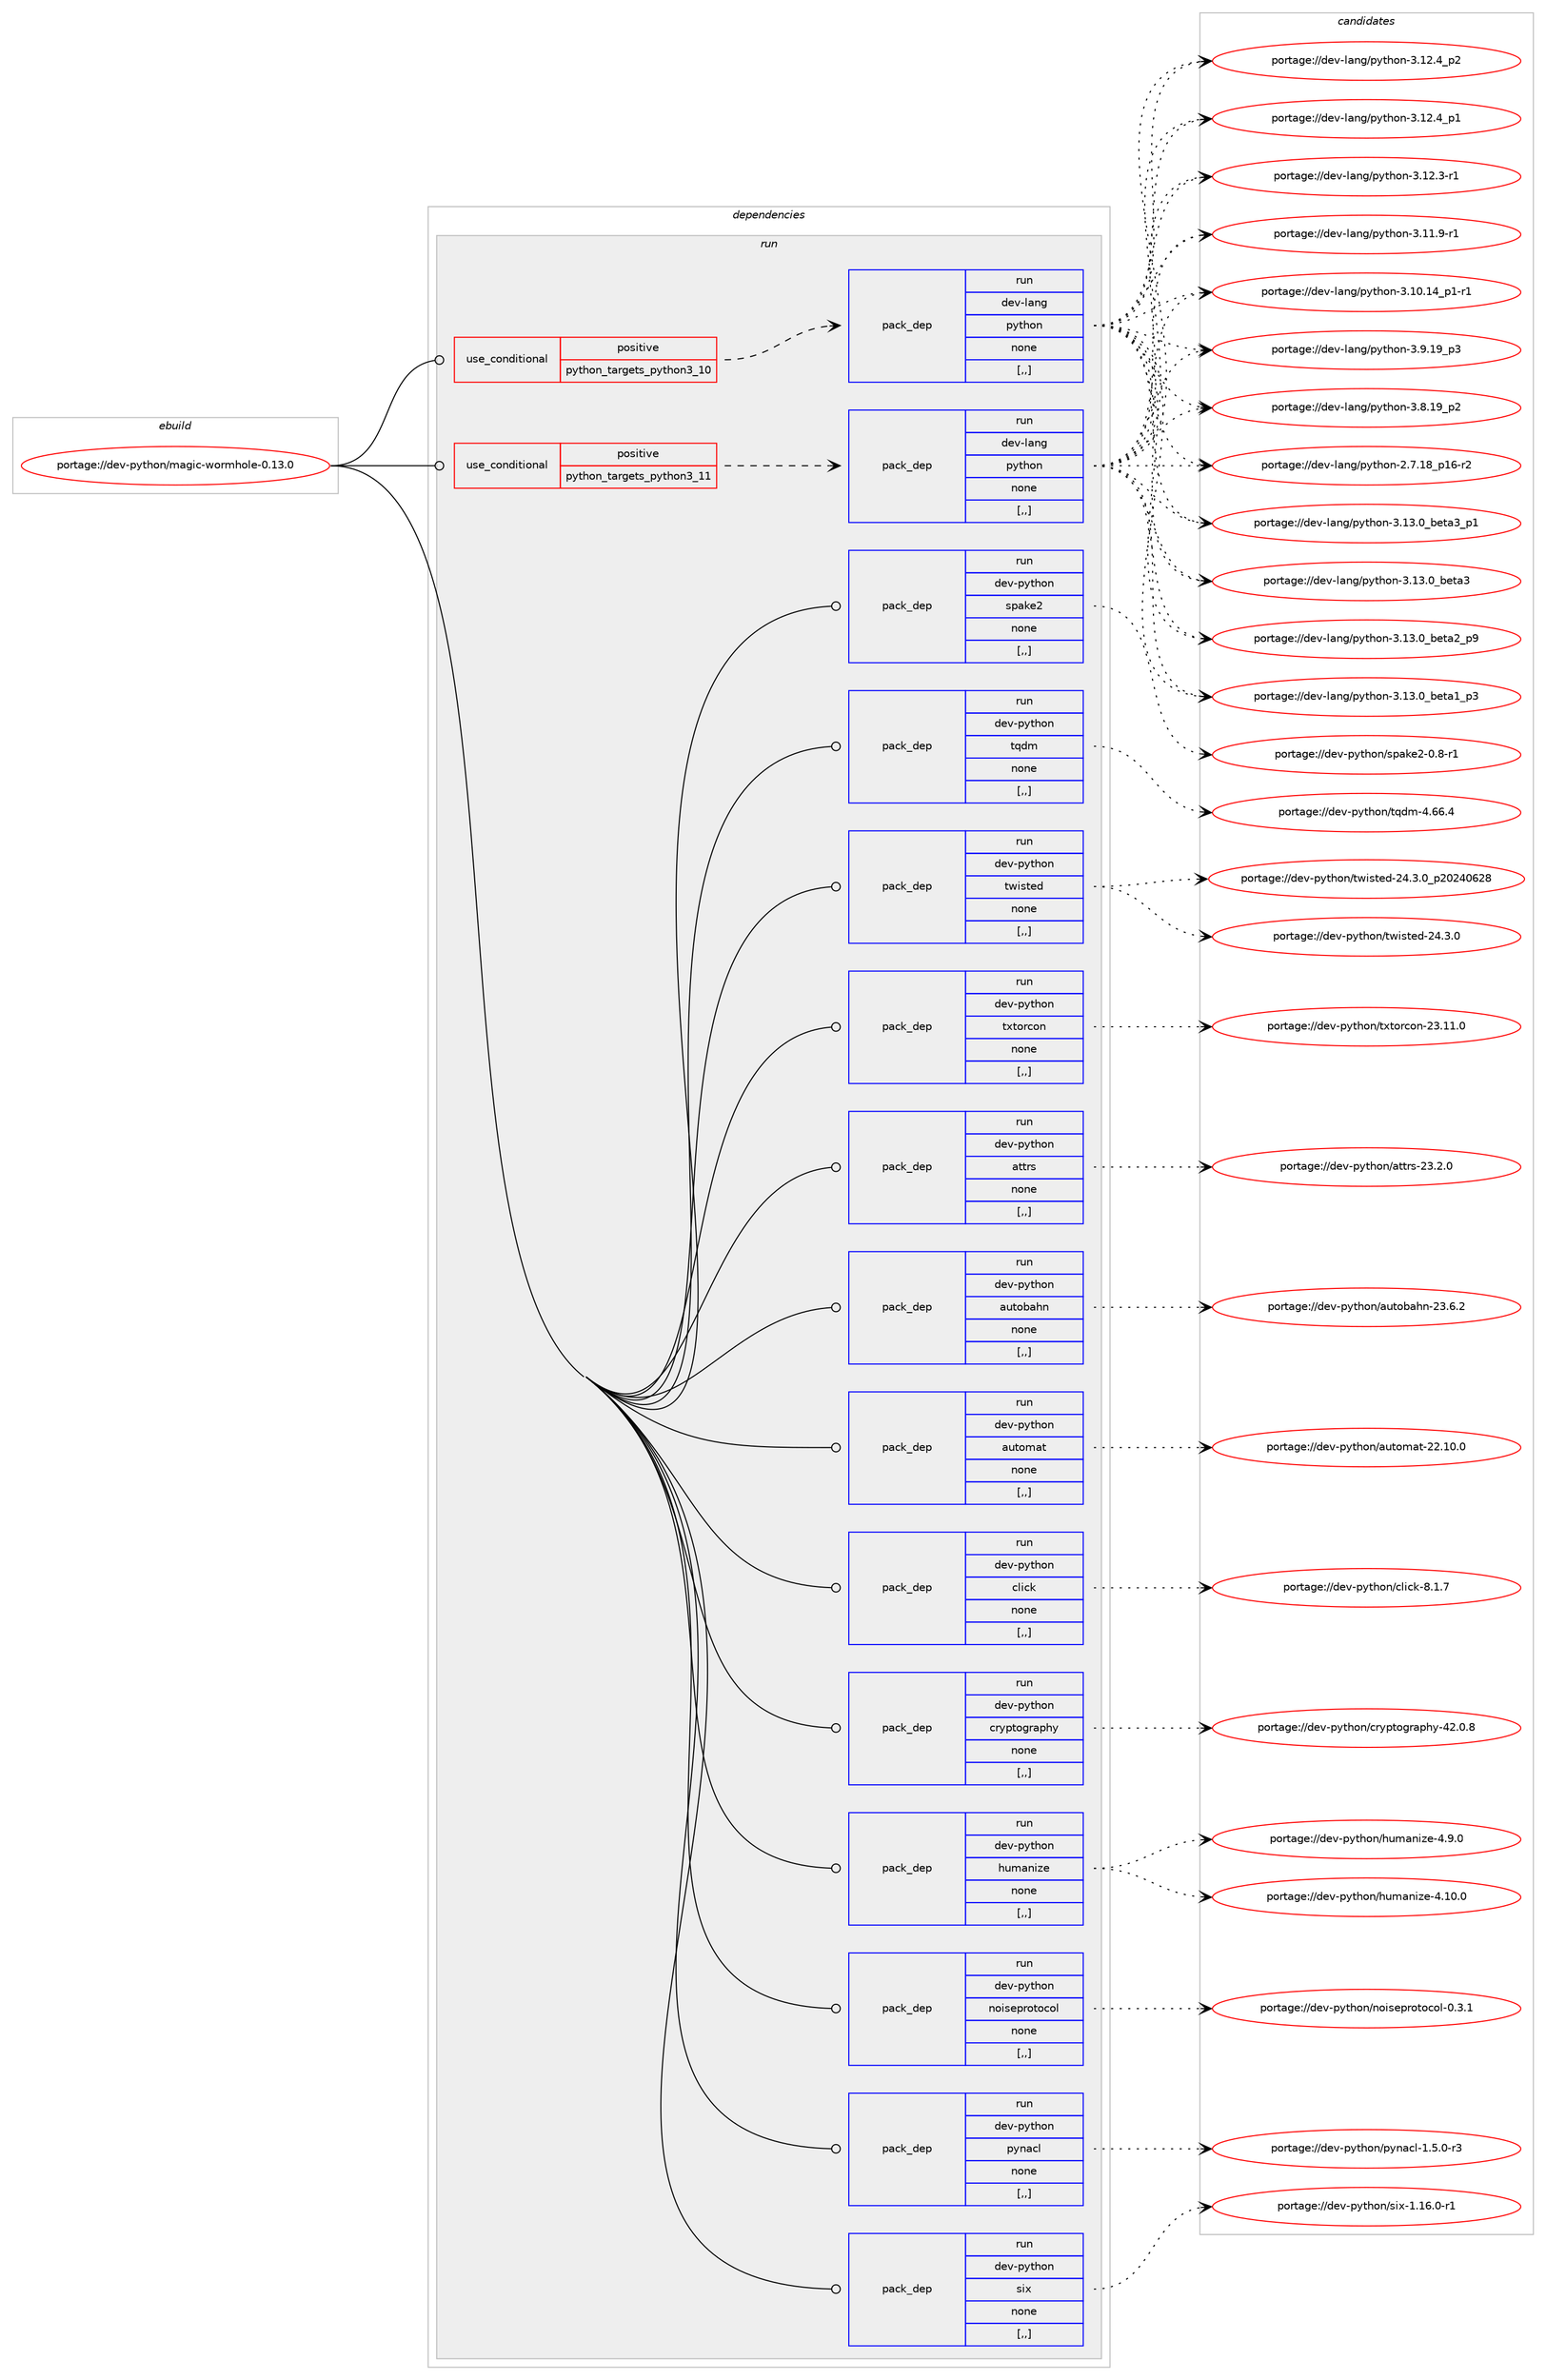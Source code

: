 digraph prolog {

# *************
# Graph options
# *************

newrank=true;
concentrate=true;
compound=true;
graph [rankdir=LR,fontname=Helvetica,fontsize=10,ranksep=1.5];#, ranksep=2.5, nodesep=0.2];
edge  [arrowhead=vee];
node  [fontname=Helvetica,fontsize=10];

# **********
# The ebuild
# **********

subgraph cluster_leftcol {
color=gray;
label=<<i>ebuild</i>>;
id [label="portage://dev-python/magic-wormhole-0.13.0", color=red, width=4, href="../dev-python/magic-wormhole-0.13.0.svg"];
}

# ****************
# The dependencies
# ****************

subgraph cluster_midcol {
color=gray;
label=<<i>dependencies</i>>;
subgraph cluster_compile {
fillcolor="#eeeeee";
style=filled;
label=<<i>compile</i>>;
}
subgraph cluster_compileandrun {
fillcolor="#eeeeee";
style=filled;
label=<<i>compile and run</i>>;
}
subgraph cluster_run {
fillcolor="#eeeeee";
style=filled;
label=<<i>run</i>>;
subgraph cond34443 {
dependency150210 [label=<<TABLE BORDER="0" CELLBORDER="1" CELLSPACING="0" CELLPADDING="4"><TR><TD ROWSPAN="3" CELLPADDING="10">use_conditional</TD></TR><TR><TD>positive</TD></TR><TR><TD>python_targets_python3_10</TD></TR></TABLE>>, shape=none, color=red];
subgraph pack114518 {
dependency150211 [label=<<TABLE BORDER="0" CELLBORDER="1" CELLSPACING="0" CELLPADDING="4" WIDTH="220"><TR><TD ROWSPAN="6" CELLPADDING="30">pack_dep</TD></TR><TR><TD WIDTH="110">run</TD></TR><TR><TD>dev-lang</TD></TR><TR><TD>python</TD></TR><TR><TD>none</TD></TR><TR><TD>[,,]</TD></TR></TABLE>>, shape=none, color=blue];
}
dependency150210:e -> dependency150211:w [weight=20,style="dashed",arrowhead="vee"];
}
id:e -> dependency150210:w [weight=20,style="solid",arrowhead="odot"];
subgraph cond34444 {
dependency150212 [label=<<TABLE BORDER="0" CELLBORDER="1" CELLSPACING="0" CELLPADDING="4"><TR><TD ROWSPAN="3" CELLPADDING="10">use_conditional</TD></TR><TR><TD>positive</TD></TR><TR><TD>python_targets_python3_11</TD></TR></TABLE>>, shape=none, color=red];
subgraph pack114519 {
dependency150213 [label=<<TABLE BORDER="0" CELLBORDER="1" CELLSPACING="0" CELLPADDING="4" WIDTH="220"><TR><TD ROWSPAN="6" CELLPADDING="30">pack_dep</TD></TR><TR><TD WIDTH="110">run</TD></TR><TR><TD>dev-lang</TD></TR><TR><TD>python</TD></TR><TR><TD>none</TD></TR><TR><TD>[,,]</TD></TR></TABLE>>, shape=none, color=blue];
}
dependency150212:e -> dependency150213:w [weight=20,style="dashed",arrowhead="vee"];
}
id:e -> dependency150212:w [weight=20,style="solid",arrowhead="odot"];
subgraph pack114520 {
dependency150214 [label=<<TABLE BORDER="0" CELLBORDER="1" CELLSPACING="0" CELLPADDING="4" WIDTH="220"><TR><TD ROWSPAN="6" CELLPADDING="30">pack_dep</TD></TR><TR><TD WIDTH="110">run</TD></TR><TR><TD>dev-python</TD></TR><TR><TD>attrs</TD></TR><TR><TD>none</TD></TR><TR><TD>[,,]</TD></TR></TABLE>>, shape=none, color=blue];
}
id:e -> dependency150214:w [weight=20,style="solid",arrowhead="odot"];
subgraph pack114521 {
dependency150215 [label=<<TABLE BORDER="0" CELLBORDER="1" CELLSPACING="0" CELLPADDING="4" WIDTH="220"><TR><TD ROWSPAN="6" CELLPADDING="30">pack_dep</TD></TR><TR><TD WIDTH="110">run</TD></TR><TR><TD>dev-python</TD></TR><TR><TD>autobahn</TD></TR><TR><TD>none</TD></TR><TR><TD>[,,]</TD></TR></TABLE>>, shape=none, color=blue];
}
id:e -> dependency150215:w [weight=20,style="solid",arrowhead="odot"];
subgraph pack114522 {
dependency150216 [label=<<TABLE BORDER="0" CELLBORDER="1" CELLSPACING="0" CELLPADDING="4" WIDTH="220"><TR><TD ROWSPAN="6" CELLPADDING="30">pack_dep</TD></TR><TR><TD WIDTH="110">run</TD></TR><TR><TD>dev-python</TD></TR><TR><TD>automat</TD></TR><TR><TD>none</TD></TR><TR><TD>[,,]</TD></TR></TABLE>>, shape=none, color=blue];
}
id:e -> dependency150216:w [weight=20,style="solid",arrowhead="odot"];
subgraph pack114523 {
dependency150217 [label=<<TABLE BORDER="0" CELLBORDER="1" CELLSPACING="0" CELLPADDING="4" WIDTH="220"><TR><TD ROWSPAN="6" CELLPADDING="30">pack_dep</TD></TR><TR><TD WIDTH="110">run</TD></TR><TR><TD>dev-python</TD></TR><TR><TD>click</TD></TR><TR><TD>none</TD></TR><TR><TD>[,,]</TD></TR></TABLE>>, shape=none, color=blue];
}
id:e -> dependency150217:w [weight=20,style="solid",arrowhead="odot"];
subgraph pack114524 {
dependency150218 [label=<<TABLE BORDER="0" CELLBORDER="1" CELLSPACING="0" CELLPADDING="4" WIDTH="220"><TR><TD ROWSPAN="6" CELLPADDING="30">pack_dep</TD></TR><TR><TD WIDTH="110">run</TD></TR><TR><TD>dev-python</TD></TR><TR><TD>cryptography</TD></TR><TR><TD>none</TD></TR><TR><TD>[,,]</TD></TR></TABLE>>, shape=none, color=blue];
}
id:e -> dependency150218:w [weight=20,style="solid",arrowhead="odot"];
subgraph pack114525 {
dependency150219 [label=<<TABLE BORDER="0" CELLBORDER="1" CELLSPACING="0" CELLPADDING="4" WIDTH="220"><TR><TD ROWSPAN="6" CELLPADDING="30">pack_dep</TD></TR><TR><TD WIDTH="110">run</TD></TR><TR><TD>dev-python</TD></TR><TR><TD>humanize</TD></TR><TR><TD>none</TD></TR><TR><TD>[,,]</TD></TR></TABLE>>, shape=none, color=blue];
}
id:e -> dependency150219:w [weight=20,style="solid",arrowhead="odot"];
subgraph pack114526 {
dependency150220 [label=<<TABLE BORDER="0" CELLBORDER="1" CELLSPACING="0" CELLPADDING="4" WIDTH="220"><TR><TD ROWSPAN="6" CELLPADDING="30">pack_dep</TD></TR><TR><TD WIDTH="110">run</TD></TR><TR><TD>dev-python</TD></TR><TR><TD>noiseprotocol</TD></TR><TR><TD>none</TD></TR><TR><TD>[,,]</TD></TR></TABLE>>, shape=none, color=blue];
}
id:e -> dependency150220:w [weight=20,style="solid",arrowhead="odot"];
subgraph pack114527 {
dependency150221 [label=<<TABLE BORDER="0" CELLBORDER="1" CELLSPACING="0" CELLPADDING="4" WIDTH="220"><TR><TD ROWSPAN="6" CELLPADDING="30">pack_dep</TD></TR><TR><TD WIDTH="110">run</TD></TR><TR><TD>dev-python</TD></TR><TR><TD>pynacl</TD></TR><TR><TD>none</TD></TR><TR><TD>[,,]</TD></TR></TABLE>>, shape=none, color=blue];
}
id:e -> dependency150221:w [weight=20,style="solid",arrowhead="odot"];
subgraph pack114528 {
dependency150222 [label=<<TABLE BORDER="0" CELLBORDER="1" CELLSPACING="0" CELLPADDING="4" WIDTH="220"><TR><TD ROWSPAN="6" CELLPADDING="30">pack_dep</TD></TR><TR><TD WIDTH="110">run</TD></TR><TR><TD>dev-python</TD></TR><TR><TD>six</TD></TR><TR><TD>none</TD></TR><TR><TD>[,,]</TD></TR></TABLE>>, shape=none, color=blue];
}
id:e -> dependency150222:w [weight=20,style="solid",arrowhead="odot"];
subgraph pack114529 {
dependency150223 [label=<<TABLE BORDER="0" CELLBORDER="1" CELLSPACING="0" CELLPADDING="4" WIDTH="220"><TR><TD ROWSPAN="6" CELLPADDING="30">pack_dep</TD></TR><TR><TD WIDTH="110">run</TD></TR><TR><TD>dev-python</TD></TR><TR><TD>spake2</TD></TR><TR><TD>none</TD></TR><TR><TD>[,,]</TD></TR></TABLE>>, shape=none, color=blue];
}
id:e -> dependency150223:w [weight=20,style="solid",arrowhead="odot"];
subgraph pack114530 {
dependency150224 [label=<<TABLE BORDER="0" CELLBORDER="1" CELLSPACING="0" CELLPADDING="4" WIDTH="220"><TR><TD ROWSPAN="6" CELLPADDING="30">pack_dep</TD></TR><TR><TD WIDTH="110">run</TD></TR><TR><TD>dev-python</TD></TR><TR><TD>tqdm</TD></TR><TR><TD>none</TD></TR><TR><TD>[,,]</TD></TR></TABLE>>, shape=none, color=blue];
}
id:e -> dependency150224:w [weight=20,style="solid",arrowhead="odot"];
subgraph pack114531 {
dependency150225 [label=<<TABLE BORDER="0" CELLBORDER="1" CELLSPACING="0" CELLPADDING="4" WIDTH="220"><TR><TD ROWSPAN="6" CELLPADDING="30">pack_dep</TD></TR><TR><TD WIDTH="110">run</TD></TR><TR><TD>dev-python</TD></TR><TR><TD>twisted</TD></TR><TR><TD>none</TD></TR><TR><TD>[,,]</TD></TR></TABLE>>, shape=none, color=blue];
}
id:e -> dependency150225:w [weight=20,style="solid",arrowhead="odot"];
subgraph pack114532 {
dependency150226 [label=<<TABLE BORDER="0" CELLBORDER="1" CELLSPACING="0" CELLPADDING="4" WIDTH="220"><TR><TD ROWSPAN="6" CELLPADDING="30">pack_dep</TD></TR><TR><TD WIDTH="110">run</TD></TR><TR><TD>dev-python</TD></TR><TR><TD>txtorcon</TD></TR><TR><TD>none</TD></TR><TR><TD>[,,]</TD></TR></TABLE>>, shape=none, color=blue];
}
id:e -> dependency150226:w [weight=20,style="solid",arrowhead="odot"];
}
}

# **************
# The candidates
# **************

subgraph cluster_choices {
rank=same;
color=gray;
label=<<i>candidates</i>>;

subgraph choice114518 {
color=black;
nodesep=1;
choice10010111845108971101034711212111610411111045514649514648959810111697519511249 [label="portage://dev-lang/python-3.13.0_beta3_p1", color=red, width=4,href="../dev-lang/python-3.13.0_beta3_p1.svg"];
choice1001011184510897110103471121211161041111104551464951464895981011169751 [label="portage://dev-lang/python-3.13.0_beta3", color=red, width=4,href="../dev-lang/python-3.13.0_beta3.svg"];
choice10010111845108971101034711212111610411111045514649514648959810111697509511257 [label="portage://dev-lang/python-3.13.0_beta2_p9", color=red, width=4,href="../dev-lang/python-3.13.0_beta2_p9.svg"];
choice10010111845108971101034711212111610411111045514649514648959810111697499511251 [label="portage://dev-lang/python-3.13.0_beta1_p3", color=red, width=4,href="../dev-lang/python-3.13.0_beta1_p3.svg"];
choice100101118451089711010347112121116104111110455146495046529511250 [label="portage://dev-lang/python-3.12.4_p2", color=red, width=4,href="../dev-lang/python-3.12.4_p2.svg"];
choice100101118451089711010347112121116104111110455146495046529511249 [label="portage://dev-lang/python-3.12.4_p1", color=red, width=4,href="../dev-lang/python-3.12.4_p1.svg"];
choice100101118451089711010347112121116104111110455146495046514511449 [label="portage://dev-lang/python-3.12.3-r1", color=red, width=4,href="../dev-lang/python-3.12.3-r1.svg"];
choice100101118451089711010347112121116104111110455146494946574511449 [label="portage://dev-lang/python-3.11.9-r1", color=red, width=4,href="../dev-lang/python-3.11.9-r1.svg"];
choice100101118451089711010347112121116104111110455146494846495295112494511449 [label="portage://dev-lang/python-3.10.14_p1-r1", color=red, width=4,href="../dev-lang/python-3.10.14_p1-r1.svg"];
choice100101118451089711010347112121116104111110455146574649579511251 [label="portage://dev-lang/python-3.9.19_p3", color=red, width=4,href="../dev-lang/python-3.9.19_p3.svg"];
choice100101118451089711010347112121116104111110455146564649579511250 [label="portage://dev-lang/python-3.8.19_p2", color=red, width=4,href="../dev-lang/python-3.8.19_p2.svg"];
choice100101118451089711010347112121116104111110455046554649569511249544511450 [label="portage://dev-lang/python-2.7.18_p16-r2", color=red, width=4,href="../dev-lang/python-2.7.18_p16-r2.svg"];
dependency150211:e -> choice10010111845108971101034711212111610411111045514649514648959810111697519511249:w [style=dotted,weight="100"];
dependency150211:e -> choice1001011184510897110103471121211161041111104551464951464895981011169751:w [style=dotted,weight="100"];
dependency150211:e -> choice10010111845108971101034711212111610411111045514649514648959810111697509511257:w [style=dotted,weight="100"];
dependency150211:e -> choice10010111845108971101034711212111610411111045514649514648959810111697499511251:w [style=dotted,weight="100"];
dependency150211:e -> choice100101118451089711010347112121116104111110455146495046529511250:w [style=dotted,weight="100"];
dependency150211:e -> choice100101118451089711010347112121116104111110455146495046529511249:w [style=dotted,weight="100"];
dependency150211:e -> choice100101118451089711010347112121116104111110455146495046514511449:w [style=dotted,weight="100"];
dependency150211:e -> choice100101118451089711010347112121116104111110455146494946574511449:w [style=dotted,weight="100"];
dependency150211:e -> choice100101118451089711010347112121116104111110455146494846495295112494511449:w [style=dotted,weight="100"];
dependency150211:e -> choice100101118451089711010347112121116104111110455146574649579511251:w [style=dotted,weight="100"];
dependency150211:e -> choice100101118451089711010347112121116104111110455146564649579511250:w [style=dotted,weight="100"];
dependency150211:e -> choice100101118451089711010347112121116104111110455046554649569511249544511450:w [style=dotted,weight="100"];
}
subgraph choice114519 {
color=black;
nodesep=1;
choice10010111845108971101034711212111610411111045514649514648959810111697519511249 [label="portage://dev-lang/python-3.13.0_beta3_p1", color=red, width=4,href="../dev-lang/python-3.13.0_beta3_p1.svg"];
choice1001011184510897110103471121211161041111104551464951464895981011169751 [label="portage://dev-lang/python-3.13.0_beta3", color=red, width=4,href="../dev-lang/python-3.13.0_beta3.svg"];
choice10010111845108971101034711212111610411111045514649514648959810111697509511257 [label="portage://dev-lang/python-3.13.0_beta2_p9", color=red, width=4,href="../dev-lang/python-3.13.0_beta2_p9.svg"];
choice10010111845108971101034711212111610411111045514649514648959810111697499511251 [label="portage://dev-lang/python-3.13.0_beta1_p3", color=red, width=4,href="../dev-lang/python-3.13.0_beta1_p3.svg"];
choice100101118451089711010347112121116104111110455146495046529511250 [label="portage://dev-lang/python-3.12.4_p2", color=red, width=4,href="../dev-lang/python-3.12.4_p2.svg"];
choice100101118451089711010347112121116104111110455146495046529511249 [label="portage://dev-lang/python-3.12.4_p1", color=red, width=4,href="../dev-lang/python-3.12.4_p1.svg"];
choice100101118451089711010347112121116104111110455146495046514511449 [label="portage://dev-lang/python-3.12.3-r1", color=red, width=4,href="../dev-lang/python-3.12.3-r1.svg"];
choice100101118451089711010347112121116104111110455146494946574511449 [label="portage://dev-lang/python-3.11.9-r1", color=red, width=4,href="../dev-lang/python-3.11.9-r1.svg"];
choice100101118451089711010347112121116104111110455146494846495295112494511449 [label="portage://dev-lang/python-3.10.14_p1-r1", color=red, width=4,href="../dev-lang/python-3.10.14_p1-r1.svg"];
choice100101118451089711010347112121116104111110455146574649579511251 [label="portage://dev-lang/python-3.9.19_p3", color=red, width=4,href="../dev-lang/python-3.9.19_p3.svg"];
choice100101118451089711010347112121116104111110455146564649579511250 [label="portage://dev-lang/python-3.8.19_p2", color=red, width=4,href="../dev-lang/python-3.8.19_p2.svg"];
choice100101118451089711010347112121116104111110455046554649569511249544511450 [label="portage://dev-lang/python-2.7.18_p16-r2", color=red, width=4,href="../dev-lang/python-2.7.18_p16-r2.svg"];
dependency150213:e -> choice10010111845108971101034711212111610411111045514649514648959810111697519511249:w [style=dotted,weight="100"];
dependency150213:e -> choice1001011184510897110103471121211161041111104551464951464895981011169751:w [style=dotted,weight="100"];
dependency150213:e -> choice10010111845108971101034711212111610411111045514649514648959810111697509511257:w [style=dotted,weight="100"];
dependency150213:e -> choice10010111845108971101034711212111610411111045514649514648959810111697499511251:w [style=dotted,weight="100"];
dependency150213:e -> choice100101118451089711010347112121116104111110455146495046529511250:w [style=dotted,weight="100"];
dependency150213:e -> choice100101118451089711010347112121116104111110455146495046529511249:w [style=dotted,weight="100"];
dependency150213:e -> choice100101118451089711010347112121116104111110455146495046514511449:w [style=dotted,weight="100"];
dependency150213:e -> choice100101118451089711010347112121116104111110455146494946574511449:w [style=dotted,weight="100"];
dependency150213:e -> choice100101118451089711010347112121116104111110455146494846495295112494511449:w [style=dotted,weight="100"];
dependency150213:e -> choice100101118451089711010347112121116104111110455146574649579511251:w [style=dotted,weight="100"];
dependency150213:e -> choice100101118451089711010347112121116104111110455146564649579511250:w [style=dotted,weight="100"];
dependency150213:e -> choice100101118451089711010347112121116104111110455046554649569511249544511450:w [style=dotted,weight="100"];
}
subgraph choice114520 {
color=black;
nodesep=1;
choice10010111845112121116104111110479711611611411545505146504648 [label="portage://dev-python/attrs-23.2.0", color=red, width=4,href="../dev-python/attrs-23.2.0.svg"];
dependency150214:e -> choice10010111845112121116104111110479711611611411545505146504648:w [style=dotted,weight="100"];
}
subgraph choice114521 {
color=black;
nodesep=1;
choice100101118451121211161041111104797117116111989710411045505146544650 [label="portage://dev-python/autobahn-23.6.2", color=red, width=4,href="../dev-python/autobahn-23.6.2.svg"];
dependency150215:e -> choice100101118451121211161041111104797117116111989710411045505146544650:w [style=dotted,weight="100"];
}
subgraph choice114522 {
color=black;
nodesep=1;
choice100101118451121211161041111104797117116111109971164550504649484648 [label="portage://dev-python/automat-22.10.0", color=red, width=4,href="../dev-python/automat-22.10.0.svg"];
dependency150216:e -> choice100101118451121211161041111104797117116111109971164550504649484648:w [style=dotted,weight="100"];
}
subgraph choice114523 {
color=black;
nodesep=1;
choice10010111845112121116104111110479910810599107455646494655 [label="portage://dev-python/click-8.1.7", color=red, width=4,href="../dev-python/click-8.1.7.svg"];
dependency150217:e -> choice10010111845112121116104111110479910810599107455646494655:w [style=dotted,weight="100"];
}
subgraph choice114524 {
color=black;
nodesep=1;
choice1001011184511212111610411111047991141211121161111031149711210412145525046484656 [label="portage://dev-python/cryptography-42.0.8", color=red, width=4,href="../dev-python/cryptography-42.0.8.svg"];
dependency150218:e -> choice1001011184511212111610411111047991141211121161111031149711210412145525046484656:w [style=dotted,weight="100"];
}
subgraph choice114525 {
color=black;
nodesep=1;
choice10010111845112121116104111110471041171099711010512210145524649484648 [label="portage://dev-python/humanize-4.10.0", color=red, width=4,href="../dev-python/humanize-4.10.0.svg"];
choice100101118451121211161041111104710411710997110105122101455246574648 [label="portage://dev-python/humanize-4.9.0", color=red, width=4,href="../dev-python/humanize-4.9.0.svg"];
dependency150219:e -> choice10010111845112121116104111110471041171099711010512210145524649484648:w [style=dotted,weight="100"];
dependency150219:e -> choice100101118451121211161041111104710411710997110105122101455246574648:w [style=dotted,weight="100"];
}
subgraph choice114526 {
color=black;
nodesep=1;
choice100101118451121211161041111104711011110511510111211411111611199111108454846514649 [label="portage://dev-python/noiseprotocol-0.3.1", color=red, width=4,href="../dev-python/noiseprotocol-0.3.1.svg"];
dependency150220:e -> choice100101118451121211161041111104711011110511510111211411111611199111108454846514649:w [style=dotted,weight="100"];
}
subgraph choice114527 {
color=black;
nodesep=1;
choice100101118451121211161041111104711212111097991084549465346484511451 [label="portage://dev-python/pynacl-1.5.0-r3", color=red, width=4,href="../dev-python/pynacl-1.5.0-r3.svg"];
dependency150221:e -> choice100101118451121211161041111104711212111097991084549465346484511451:w [style=dotted,weight="100"];
}
subgraph choice114528 {
color=black;
nodesep=1;
choice1001011184511212111610411111047115105120454946495446484511449 [label="portage://dev-python/six-1.16.0-r1", color=red, width=4,href="../dev-python/six-1.16.0-r1.svg"];
dependency150222:e -> choice1001011184511212111610411111047115105120454946495446484511449:w [style=dotted,weight="100"];
}
subgraph choice114529 {
color=black;
nodesep=1;
choice10010111845112121116104111110471151129710710150454846564511449 [label="portage://dev-python/spake2-0.8-r1", color=red, width=4,href="../dev-python/spake2-0.8-r1.svg"];
dependency150223:e -> choice10010111845112121116104111110471151129710710150454846564511449:w [style=dotted,weight="100"];
}
subgraph choice114530 {
color=black;
nodesep=1;
choice100101118451121211161041111104711611310010945524654544652 [label="portage://dev-python/tqdm-4.66.4", color=red, width=4,href="../dev-python/tqdm-4.66.4.svg"];
dependency150224:e -> choice100101118451121211161041111104711611310010945524654544652:w [style=dotted,weight="100"];
}
subgraph choice114531 {
color=black;
nodesep=1;
choice100101118451121211161041111104711611910511511610110045505246514648951125048505248545056 [label="portage://dev-python/twisted-24.3.0_p20240628", color=red, width=4,href="../dev-python/twisted-24.3.0_p20240628.svg"];
choice100101118451121211161041111104711611910511511610110045505246514648 [label="portage://dev-python/twisted-24.3.0", color=red, width=4,href="../dev-python/twisted-24.3.0.svg"];
dependency150225:e -> choice100101118451121211161041111104711611910511511610110045505246514648951125048505248545056:w [style=dotted,weight="100"];
dependency150225:e -> choice100101118451121211161041111104711611910511511610110045505246514648:w [style=dotted,weight="100"];
}
subgraph choice114532 {
color=black;
nodesep=1;
choice1001011184511212111610411111047116120116111114991111104550514649494648 [label="portage://dev-python/txtorcon-23.11.0", color=red, width=4,href="../dev-python/txtorcon-23.11.0.svg"];
dependency150226:e -> choice1001011184511212111610411111047116120116111114991111104550514649494648:w [style=dotted,weight="100"];
}
}

}
